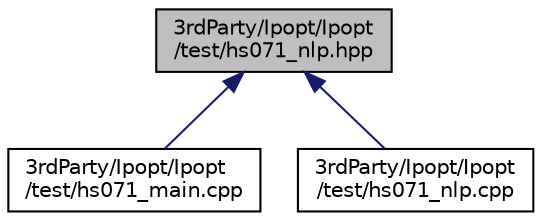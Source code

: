 digraph "3rdParty/Ipopt/Ipopt/test/hs071_nlp.hpp"
{
  edge [fontname="Helvetica",fontsize="10",labelfontname="Helvetica",labelfontsize="10"];
  node [fontname="Helvetica",fontsize="10",shape=record];
  Node2 [label="3rdParty/Ipopt/Ipopt\l/test/hs071_nlp.hpp",height=0.2,width=0.4,color="black", fillcolor="grey75", style="filled", fontcolor="black"];
  Node2 -> Node3 [dir="back",color="midnightblue",fontsize="10",style="solid",fontname="Helvetica"];
  Node3 [label="3rdParty/Ipopt/Ipopt\l/test/hs071_main.cpp",height=0.2,width=0.4,color="black", fillcolor="white", style="filled",URL="$dc/db3/test_2hs071__main_8cpp.html"];
  Node2 -> Node4 [dir="back",color="midnightblue",fontsize="10",style="solid",fontname="Helvetica"];
  Node4 [label="3rdParty/Ipopt/Ipopt\l/test/hs071_nlp.cpp",height=0.2,width=0.4,color="black", fillcolor="white", style="filled",URL="$d8/d5d/test_2hs071__nlp_8cpp.html"];
}
